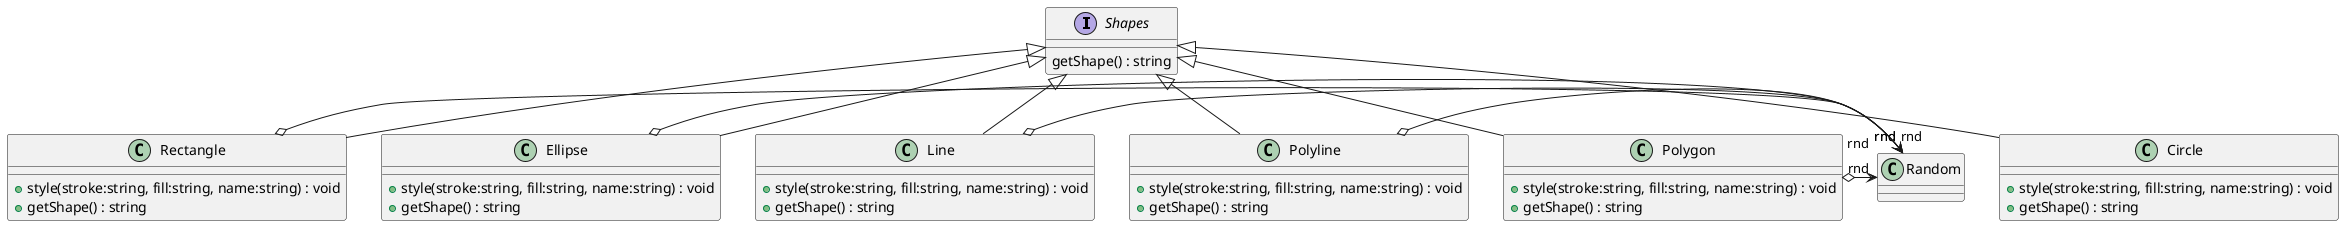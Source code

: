 @startuml
interface Shapes {
    getShape() : string
}
class Circle {
    + style(stroke:string, fill:string, name:string) : void
    + getShape() : string
}
class Rectangle {
    + style(stroke:string, fill:string, name:string) : void
    + getShape() : string
}
class Ellipse {
    + style(stroke:string, fill:string, name:string) : void
    + getShape() : string
}
class Line {
    + style(stroke:string, fill:string, name:string) : void
    + getShape() : string
}
class Polyline {
    + style(stroke:string, fill:string, name:string) : void
    + getShape() : string
}
class Polygon {
    + style(stroke:string, fill:string, name:string) : void
    + getShape() : string
}
Shapes <|-- Circle
Shapes <|-- Rectangle
Rectangle o-> "rnd" Random
Shapes <|-- Ellipse
Ellipse o-> "rnd" Random
Shapes <|-- Line
Line o-> "rnd" Random
Shapes <|-- Polyline
Polyline o-> "rnd" Random
Shapes <|-- Polygon
Polygon o-> "rnd" Random
@enduml
